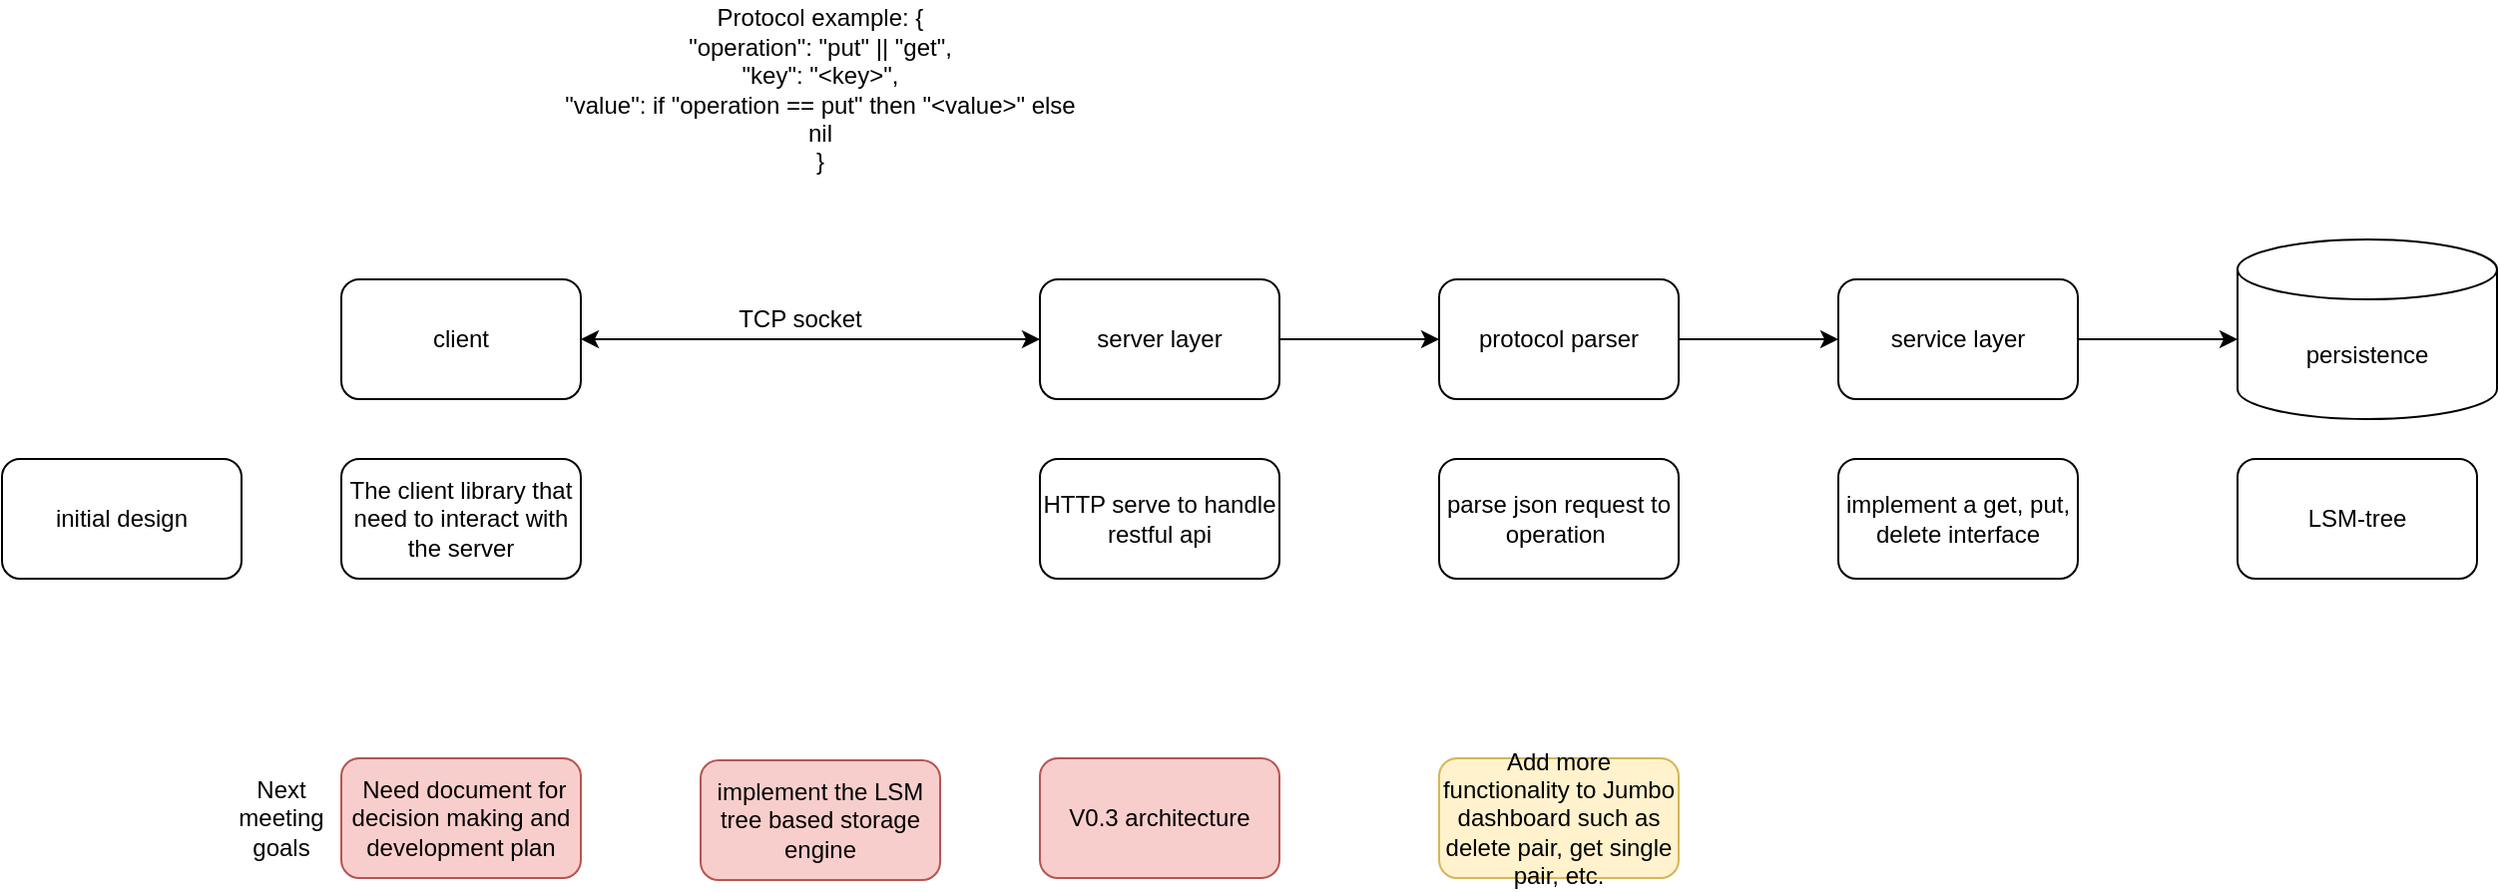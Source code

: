 <mxfile version="15.7.3" type="device"><diagram id="QRhWEvUu8ee4yYR47ZFh" name="Page-1"><mxGraphModel dx="2036" dy="684" grid="1" gridSize="10" guides="1" tooltips="1" connect="1" arrows="1" fold="1" page="1" pageScale="1" pageWidth="850" pageHeight="1100" math="0" shadow="0"><root><mxCell id="0"/><mxCell id="1" parent="0"/><mxCell id="Ltr51rKJP0J_L518qZBO-1" value="client" style="rounded=1;whiteSpace=wrap;html=1;" parent="1" vertex="1"><mxGeometry x="50" y="270" width="120" height="60" as="geometry"/></mxCell><mxCell id="Ltr51rKJP0J_L518qZBO-2" value="" style="endArrow=classic;startArrow=classic;html=1;exitX=1;exitY=0.5;exitDx=0;exitDy=0;entryX=0;entryY=0.5;entryDx=0;entryDy=0;" parent="1" source="Ltr51rKJP0J_L518qZBO-1" target="Ltr51rKJP0J_L518qZBO-3" edge="1"><mxGeometry width="50" height="50" relative="1" as="geometry"><mxPoint x="270" y="310" as="sourcePoint"/><mxPoint x="320" y="300" as="targetPoint"/></mxGeometry></mxCell><mxCell id="Ltr51rKJP0J_L518qZBO-8" value="" style="edgeStyle=orthogonalEdgeStyle;rounded=0;orthogonalLoop=1;jettySize=auto;html=1;" parent="1" source="Ltr51rKJP0J_L518qZBO-3" target="Ltr51rKJP0J_L518qZBO-7" edge="1"><mxGeometry relative="1" as="geometry"/></mxCell><mxCell id="Ltr51rKJP0J_L518qZBO-3" value="server layer" style="rounded=1;whiteSpace=wrap;html=1;" parent="1" vertex="1"><mxGeometry x="400" y="270" width="120" height="60" as="geometry"/></mxCell><mxCell id="Ltr51rKJP0J_L518qZBO-4" value="TCP socket" style="text;html=1;strokeColor=none;fillColor=none;align=center;verticalAlign=middle;whiteSpace=wrap;rounded=0;" parent="1" vertex="1"><mxGeometry x="240" y="280" width="80" height="20" as="geometry"/></mxCell><mxCell id="Ltr51rKJP0J_L518qZBO-5" value="Protocol example: {&lt;br&gt;&quot;operation&quot;: &quot;put&quot; || &quot;get&quot;,&lt;br&gt;&quot;key&quot;: &quot;&amp;lt;key&amp;gt;&quot;,&lt;br&gt;&quot;value&quot;: if &quot;operation == put&quot; then &quot;&amp;lt;value&amp;gt;&quot; else nil&lt;br&gt;}" style="text;html=1;strokeColor=none;fillColor=none;align=center;verticalAlign=middle;whiteSpace=wrap;rounded=0;" parent="1" vertex="1"><mxGeometry x="160" y="130" width="260" height="90" as="geometry"/></mxCell><mxCell id="Ltr51rKJP0J_L518qZBO-11" value="" style="edgeStyle=orthogonalEdgeStyle;rounded=0;orthogonalLoop=1;jettySize=auto;html=1;" parent="1" source="Ltr51rKJP0J_L518qZBO-7" target="Ltr51rKJP0J_L518qZBO-10" edge="1"><mxGeometry relative="1" as="geometry"/></mxCell><mxCell id="Ltr51rKJP0J_L518qZBO-7" value="protocol parser" style="rounded=1;whiteSpace=wrap;html=1;" parent="1" vertex="1"><mxGeometry x="600" y="270" width="120" height="60" as="geometry"/></mxCell><mxCell id="Ltr51rKJP0J_L518qZBO-13" value="" style="edgeStyle=orthogonalEdgeStyle;rounded=0;orthogonalLoop=1;jettySize=auto;html=1;" parent="1" source="Ltr51rKJP0J_L518qZBO-10" edge="1"><mxGeometry relative="1" as="geometry"><mxPoint x="1000" y="300" as="targetPoint"/></mxGeometry></mxCell><mxCell id="Ltr51rKJP0J_L518qZBO-10" value="service layer" style="rounded=1;whiteSpace=wrap;html=1;" parent="1" vertex="1"><mxGeometry x="800" y="270" width="120" height="60" as="geometry"/></mxCell><mxCell id="Ltr51rKJP0J_L518qZBO-14" value="The client library that need to interact with the server" style="rounded=1;whiteSpace=wrap;html=1;" parent="1" vertex="1"><mxGeometry x="50" y="360" width="120" height="60" as="geometry"/></mxCell><mxCell id="Ltr51rKJP0J_L518qZBO-15" value="HTTP serve to handle restful api" style="rounded=1;whiteSpace=wrap;html=1;" parent="1" vertex="1"><mxGeometry x="400" y="360" width="120" height="60" as="geometry"/></mxCell><mxCell id="Ltr51rKJP0J_L518qZBO-16" value="parse json request to operation&amp;nbsp;" style="rounded=1;whiteSpace=wrap;html=1;" parent="1" vertex="1"><mxGeometry x="600" y="360" width="120" height="60" as="geometry"/></mxCell><mxCell id="Ltr51rKJP0J_L518qZBO-17" value="implement a get, put, delete interface" style="rounded=1;whiteSpace=wrap;html=1;" parent="1" vertex="1"><mxGeometry x="800" y="360" width="120" height="60" as="geometry"/></mxCell><mxCell id="Ltr51rKJP0J_L518qZBO-18" value="LSM-tree" style="rounded=1;whiteSpace=wrap;html=1;" parent="1" vertex="1"><mxGeometry x="1000" y="360" width="120" height="60" as="geometry"/></mxCell><mxCell id="rKKlTRAquRepO-qq08aC-1" value="&amp;nbsp;Need document for decision making and development plan" style="rounded=1;whiteSpace=wrap;html=1;fillColor=#f8cecc;strokeColor=#b85450;" parent="1" vertex="1"><mxGeometry x="50" y="510" width="120" height="60" as="geometry"/></mxCell><mxCell id="rKKlTRAquRepO-qq08aC-2" value="V0.3 architecture" style="rounded=1;whiteSpace=wrap;html=1;fillColor=#f8cecc;strokeColor=#b85450;" parent="1" vertex="1"><mxGeometry x="400" y="510" width="120" height="60" as="geometry"/></mxCell><mxCell id="rKKlTRAquRepO-qq08aC-3" value="implement the LSM tree based storage engine" style="rounded=1;whiteSpace=wrap;html=1;fillColor=#f8cecc;strokeColor=#b85450;" parent="1" vertex="1"><mxGeometry x="230" y="511" width="120" height="60" as="geometry"/></mxCell><mxCell id="rKKlTRAquRepO-qq08aC-4" value="Add more functionality to Jumbo dashboard such as delete pair, get single pair, etc." style="rounded=1;whiteSpace=wrap;html=1;fillColor=#fff2cc;strokeColor=#d6b656;" parent="1" vertex="1"><mxGeometry x="600" y="510" width="120" height="60" as="geometry"/></mxCell><mxCell id="rKKlTRAquRepO-qq08aC-5" value="Next meeting goals" style="text;html=1;strokeColor=none;fillColor=none;align=center;verticalAlign=middle;whiteSpace=wrap;rounded=0;" parent="1" vertex="1"><mxGeometry y="530" width="40" height="20" as="geometry"/></mxCell><mxCell id="tC20WEipX_K0i1m9xApz-1" value="initial design" style="rounded=1;whiteSpace=wrap;html=1;" parent="1" vertex="1"><mxGeometry x="-120" y="360" width="120" height="60" as="geometry"/></mxCell><mxCell id="tC20WEipX_K0i1m9xApz-5" value="persistence" style="shape=cylinder3;whiteSpace=wrap;html=1;boundedLbl=1;backgroundOutline=1;size=15;" parent="1" vertex="1"><mxGeometry x="1000" y="250" width="130" height="90" as="geometry"/></mxCell></root></mxGraphModel></diagram></mxfile>